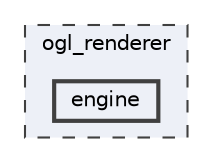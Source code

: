 digraph "ogl_renderer/engine"
{
 // LATEX_PDF_SIZE
  bgcolor="transparent";
  edge [fontname=Helvetica,fontsize=10,labelfontname=Helvetica,labelfontsize=10];
  node [fontname=Helvetica,fontsize=10,shape=box,height=0.2,width=0.4];
  compound=true
  subgraph clusterdir_2b2a168c9e13632d0f1f804bd0adc88f {
    graph [ bgcolor="#edf0f7", pencolor="grey25", label="ogl_renderer", fontname=Helvetica,fontsize=10 style="filled,dashed", URL="dir_2b2a168c9e13632d0f1f804bd0adc88f.html",tooltip=""]
  dir_0ab00c0635e63e1504d17e57dc41b5b8 [label="engine", fillcolor="#edf0f7", color="grey25", style="filled,bold", URL="dir_0ab00c0635e63e1504d17e57dc41b5b8.html",tooltip=""];
  }
}

